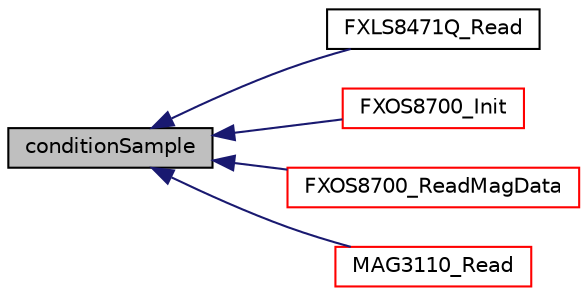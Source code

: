 digraph "conditionSample"
{
  edge [fontname="Helvetica",fontsize="10",labelfontname="Helvetica",labelfontsize="10"];
  node [fontname="Helvetica",fontsize="10",shape=record];
  rankdir="LR";
  Node16 [label="conditionSample",height=0.2,width=0.4,color="black", fillcolor="grey75", style="filled", fontcolor="black"];
  Node16 -> Node17 [dir="back",color="midnightblue",fontsize="10",style="solid",fontname="Helvetica"];
  Node17 [label="FXLS8471Q_Read",height=0.2,width=0.4,color="black", fillcolor="white", style="filled",URL="$drivers_8h.html#ac818465f3f2f5bd60e71c5c7d8a8a261"];
  Node16 -> Node18 [dir="back",color="midnightblue",fontsize="10",style="solid",fontname="Helvetica"];
  Node18 [label="FXOS8700_Init",height=0.2,width=0.4,color="red", fillcolor="white", style="filled",URL="$drivers_8h.html#ac61bf451efc3a4eab179dbc59268b3e7"];
  Node16 -> Node20 [dir="back",color="midnightblue",fontsize="10",style="solid",fontname="Helvetica"];
  Node20 [label="FXOS8700_ReadMagData",height=0.2,width=0.4,color="red", fillcolor="white", style="filled",URL="$driver___f_x_o_s8700_8c.html#a16645c35980d715e5252f30beebecaa2"];
  Node16 -> Node22 [dir="back",color="midnightblue",fontsize="10",style="solid",fontname="Helvetica"];
  Node22 [label="MAG3110_Read",height=0.2,width=0.4,color="red", fillcolor="white", style="filled",URL="$drivers_8h.html#a2592117f3e2fed5f61ff029cb18fa556"];
}
